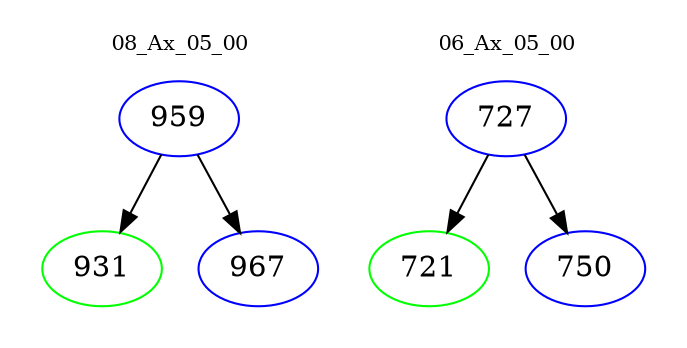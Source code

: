 digraph{
subgraph cluster_0 {
color = white
label = "08_Ax_05_00";
fontsize=10;
T0_959 [label="959", color="blue"]
T0_959 -> T0_931 [color="black"]
T0_931 [label="931", color="green"]
T0_959 -> T0_967 [color="black"]
T0_967 [label="967", color="blue"]
}
subgraph cluster_1 {
color = white
label = "06_Ax_05_00";
fontsize=10;
T1_727 [label="727", color="blue"]
T1_727 -> T1_721 [color="black"]
T1_721 [label="721", color="green"]
T1_727 -> T1_750 [color="black"]
T1_750 [label="750", color="blue"]
}
}
